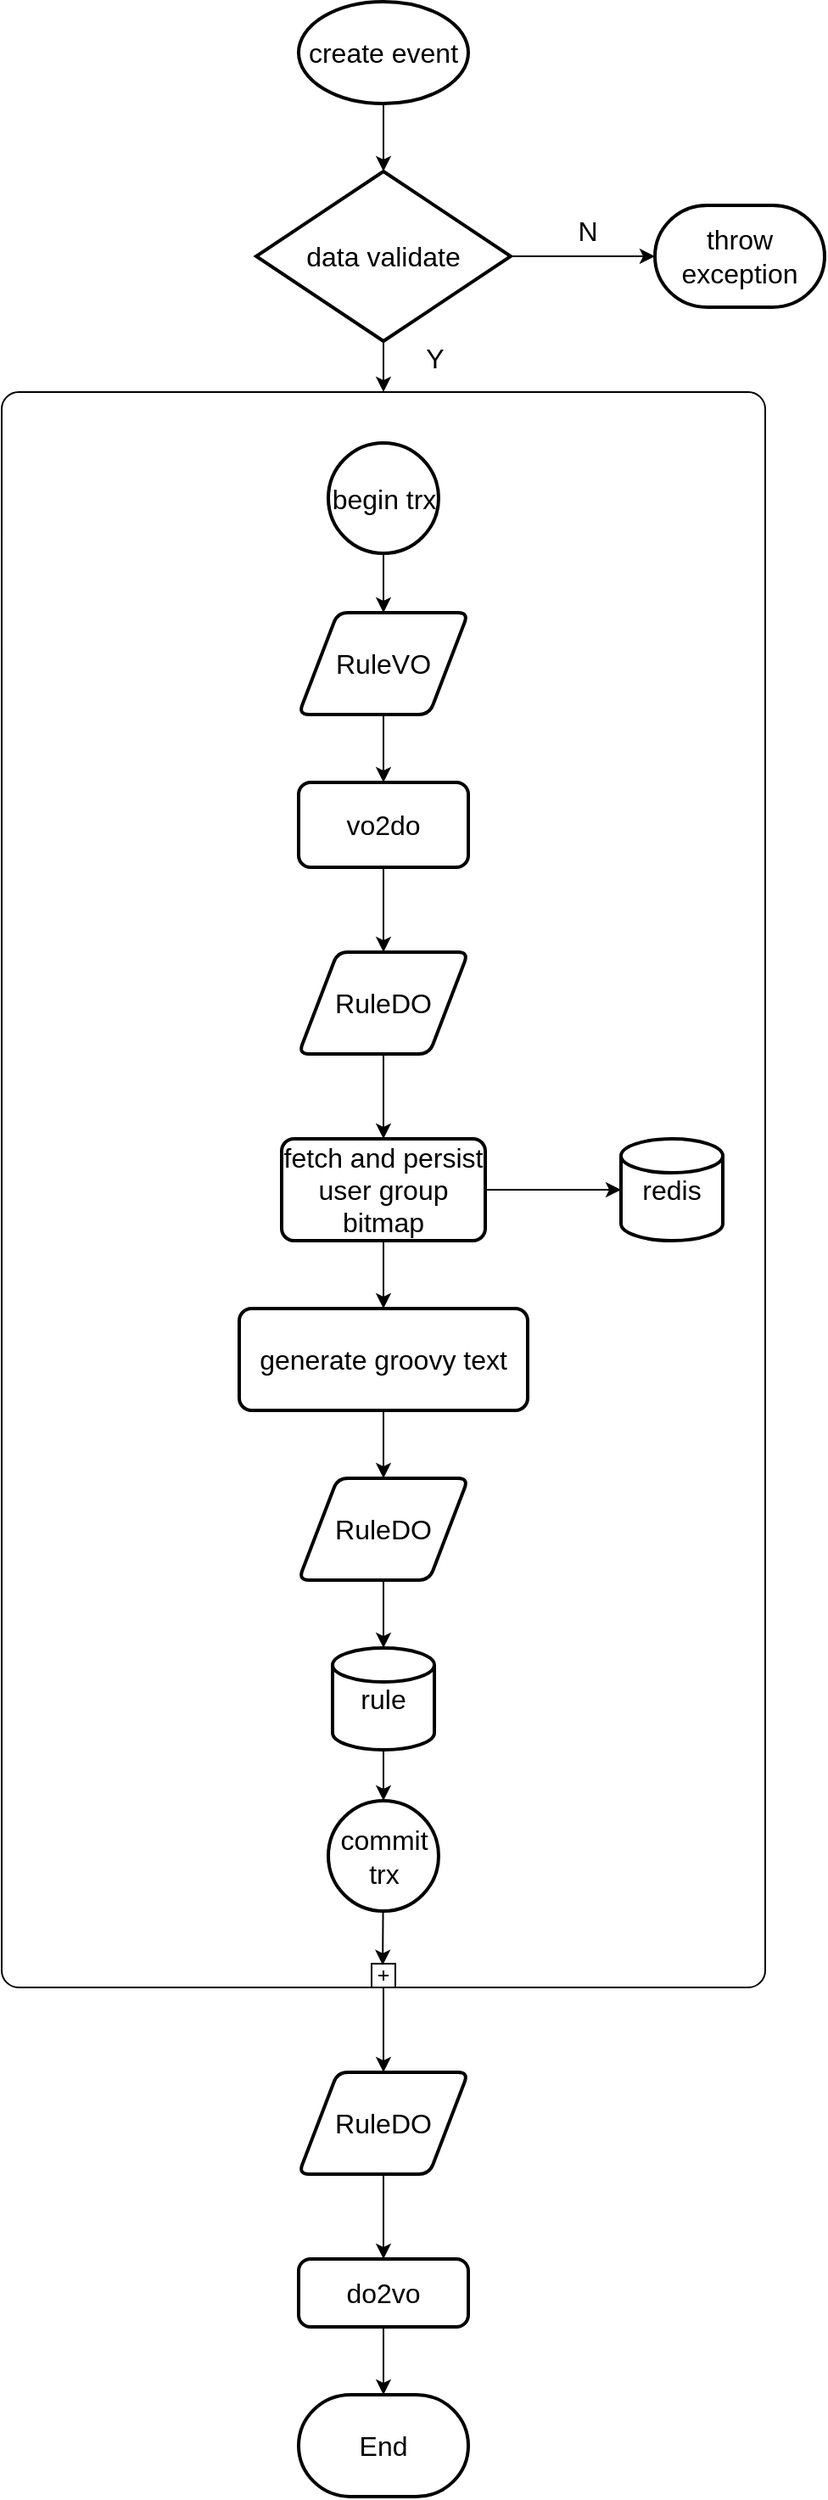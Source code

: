 <mxfile version="20.5.3" type="github">
  <diagram id="C5RBs43oDa-KdzZeNtuy" name="Page-1">
    <mxGraphModel dx="1426" dy="793" grid="1" gridSize="10" guides="1" tooltips="1" connect="1" arrows="1" fold="1" page="1" pageScale="1" pageWidth="3300" pageHeight="4681" math="0" shadow="0">
      <root>
        <mxCell id="WIyWlLk6GJQsqaUBKTNV-0" />
        <mxCell id="WIyWlLk6GJQsqaUBKTNV-1" parent="WIyWlLk6GJQsqaUBKTNV-0" />
        <mxCell id="fS0RfPB_zb-3uNbmco2U-18" style="rounded=0;orthogonalLoop=1;jettySize=auto;html=1;entryX=0.5;entryY=0;entryDx=0;entryDy=0;entryPerimeter=0;" parent="WIyWlLk6GJQsqaUBKTNV-1" source="fS0RfPB_zb-3uNbmco2U-16" target="fS0RfPB_zb-3uNbmco2U-17" edge="1">
          <mxGeometry relative="1" as="geometry" />
        </mxCell>
        <mxCell id="fS0RfPB_zb-3uNbmco2U-16" value="create event" style="strokeWidth=2;html=1;shape=mxgraph.flowchart.start_1;whiteSpace=wrap;fontSize=16;" parent="WIyWlLk6GJQsqaUBKTNV-1" vertex="1">
          <mxGeometry x="670" y="140" width="100" height="60" as="geometry" />
        </mxCell>
        <mxCell id="fS0RfPB_zb-3uNbmco2U-20" style="edgeStyle=orthogonalEdgeStyle;rounded=0;orthogonalLoop=1;jettySize=auto;html=1;entryX=0;entryY=0.5;entryDx=0;entryDy=0;entryPerimeter=0;" parent="WIyWlLk6GJQsqaUBKTNV-1" source="fS0RfPB_zb-3uNbmco2U-17" target="Y9BzoArV1n4RT0-dLKw4-0" edge="1">
          <mxGeometry relative="1" as="geometry">
            <mxPoint x="920" y="290" as="targetPoint" />
          </mxGeometry>
        </mxCell>
        <mxCell id="fS0RfPB_zb-3uNbmco2U-85" style="rounded=0;orthogonalLoop=1;jettySize=auto;html=1;entryX=0.5;entryY=0;entryDx=0;entryDy=0;entryPerimeter=0;fontSize=16;targetPerimeterSpacing=0;" parent="WIyWlLk6GJQsqaUBKTNV-1" source="fS0RfPB_zb-3uNbmco2U-17" target="fS0RfPB_zb-3uNbmco2U-24" edge="1">
          <mxGeometry relative="1" as="geometry" />
        </mxCell>
        <mxCell id="fS0RfPB_zb-3uNbmco2U-17" value="data validate" style="strokeWidth=2;html=1;shape=mxgraph.flowchart.decision;whiteSpace=wrap;fontSize=16;" parent="WIyWlLk6GJQsqaUBKTNV-1" vertex="1">
          <mxGeometry x="645" y="240" width="150" height="100" as="geometry" />
        </mxCell>
        <mxCell id="fS0RfPB_zb-3uNbmco2U-21" value="N" style="text;html=1;align=center;verticalAlign=middle;resizable=0;points=[];autosize=1;strokeColor=none;fillColor=none;fontSize=16;" parent="WIyWlLk6GJQsqaUBKTNV-1" vertex="1">
          <mxGeometry x="820" y="260" width="40" height="30" as="geometry" />
        </mxCell>
        <mxCell id="fS0RfPB_zb-3uNbmco2U-89" style="edgeStyle=none;rounded=0;orthogonalLoop=1;jettySize=auto;html=1;entryX=0.5;entryY=0;entryDx=0;entryDy=0;fontSize=16;targetPerimeterSpacing=0;" parent="WIyWlLk6GJQsqaUBKTNV-1" source="fS0RfPB_zb-3uNbmco2U-24" target="fS0RfPB_zb-3uNbmco2U-88" edge="1">
          <mxGeometry relative="1" as="geometry" />
        </mxCell>
        <mxCell id="hDSJZl-OeeHs49ADf9ct-0" style="edgeStyle=orthogonalEdgeStyle;rounded=0;orthogonalLoop=1;jettySize=auto;html=1;exitX=0.5;exitY=0;exitDx=0;exitDy=0;exitPerimeter=0;entryX=0.5;entryY=0;entryDx=0;entryDy=0;entryPerimeter=0;" parent="WIyWlLk6GJQsqaUBKTNV-1" source="fS0RfPB_zb-3uNbmco2U-24" target="fS0RfPB_zb-3uNbmco2U-35" edge="1">
          <mxGeometry relative="1" as="geometry" />
        </mxCell>
        <mxCell id="fS0RfPB_zb-3uNbmco2U-24" value="" style="points=[[0.25,0,0],[0.5,0,0],[0.75,0,0],[1,0.25,0],[1,0.5,0],[1,0.75,0],[0.75,1,0],[0.5,1,0],[0.25,1,0],[0,0.75,0],[0,0.5,0],[0,0.25,0]];shape=mxgraph.bpmn.task;whiteSpace=wrap;rectStyle=rounded;size=10;html=1;taskMarker=abstract;isLoopSub=1;fontSize=16;movable=1;resizable=1;rotatable=1;deletable=1;editable=1;connectable=1;" parent="WIyWlLk6GJQsqaUBKTNV-1" vertex="1">
          <mxGeometry x="495" y="370" width="450" height="940" as="geometry" />
        </mxCell>
        <mxCell id="fS0RfPB_zb-3uNbmco2U-58" style="edgeStyle=orthogonalEdgeStyle;rounded=0;orthogonalLoop=1;jettySize=auto;html=1;entryX=0.5;entryY=0;entryDx=0;entryDy=0;fontSize=16;" parent="WIyWlLk6GJQsqaUBKTNV-1" source="fS0RfPB_zb-3uNbmco2U-25" target="fS0RfPB_zb-3uNbmco2U-57" edge="1">
          <mxGeometry relative="1" as="geometry" />
        </mxCell>
        <mxCell id="fS0RfPB_zb-3uNbmco2U-25" value="vo2do" style="rounded=1;whiteSpace=wrap;html=1;absoluteArcSize=1;arcSize=14;strokeWidth=2;fontSize=16;" parent="WIyWlLk6GJQsqaUBKTNV-1" vertex="1">
          <mxGeometry x="670" y="600" width="100" height="50" as="geometry" />
        </mxCell>
        <mxCell id="fS0RfPB_zb-3uNbmco2U-37" style="edgeStyle=orthogonalEdgeStyle;rounded=0;orthogonalLoop=1;jettySize=auto;html=1;fontSize=16;" parent="WIyWlLk6GJQsqaUBKTNV-1" source="fS0RfPB_zb-3uNbmco2U-32" target="fS0RfPB_zb-3uNbmco2U-25" edge="1">
          <mxGeometry relative="1" as="geometry" />
        </mxCell>
        <mxCell id="fS0RfPB_zb-3uNbmco2U-32" value="RuleVO" style="shape=parallelogram;html=1;strokeWidth=2;perimeter=parallelogramPerimeter;whiteSpace=wrap;rounded=1;arcSize=12;size=0.23;fontSize=16;" parent="WIyWlLk6GJQsqaUBKTNV-1" vertex="1">
          <mxGeometry x="670" y="500" width="100" height="60" as="geometry" />
        </mxCell>
        <mxCell id="fS0RfPB_zb-3uNbmco2U-36" style="edgeStyle=orthogonalEdgeStyle;rounded=0;orthogonalLoop=1;jettySize=auto;html=1;exitX=0.5;exitY=1;exitDx=0;exitDy=0;exitPerimeter=0;entryX=0.5;entryY=0;entryDx=0;entryDy=0;fontSize=16;" parent="WIyWlLk6GJQsqaUBKTNV-1" source="fS0RfPB_zb-3uNbmco2U-35" target="fS0RfPB_zb-3uNbmco2U-32" edge="1">
          <mxGeometry relative="1" as="geometry" />
        </mxCell>
        <mxCell id="fS0RfPB_zb-3uNbmco2U-35" value="begin trx" style="strokeWidth=2;html=1;shape=mxgraph.flowchart.start_2;whiteSpace=wrap;fontSize=16;" parent="WIyWlLk6GJQsqaUBKTNV-1" vertex="1">
          <mxGeometry x="687.5" y="400" width="65" height="65" as="geometry" />
        </mxCell>
        <mxCell id="fS0RfPB_zb-3uNbmco2U-62" value="" style="edgeStyle=orthogonalEdgeStyle;rounded=0;orthogonalLoop=1;jettySize=auto;html=1;fontSize=16;" parent="WIyWlLk6GJQsqaUBKTNV-1" source="fS0RfPB_zb-3uNbmco2U-57" target="fS0RfPB_zb-3uNbmco2U-61" edge="1">
          <mxGeometry relative="1" as="geometry" />
        </mxCell>
        <mxCell id="fS0RfPB_zb-3uNbmco2U-57" value="RuleDO" style="shape=parallelogram;html=1;strokeWidth=2;perimeter=parallelogramPerimeter;whiteSpace=wrap;rounded=1;arcSize=12;size=0.23;fontSize=16;" parent="WIyWlLk6GJQsqaUBKTNV-1" vertex="1">
          <mxGeometry x="670" y="700" width="100" height="60" as="geometry" />
        </mxCell>
        <mxCell id="fS0RfPB_zb-3uNbmco2U-65" value="" style="edgeStyle=orthogonalEdgeStyle;rounded=0;orthogonalLoop=1;jettySize=auto;html=1;fontSize=16;" parent="WIyWlLk6GJQsqaUBKTNV-1" source="fS0RfPB_zb-3uNbmco2U-61" target="fS0RfPB_zb-3uNbmco2U-64" edge="1">
          <mxGeometry relative="1" as="geometry" />
        </mxCell>
        <mxCell id="fS0RfPB_zb-3uNbmco2U-69" style="edgeStyle=orthogonalEdgeStyle;rounded=0;orthogonalLoop=1;jettySize=auto;html=1;fontSize=16;" parent="WIyWlLk6GJQsqaUBKTNV-1" source="fS0RfPB_zb-3uNbmco2U-61" target="fS0RfPB_zb-3uNbmco2U-66" edge="1">
          <mxGeometry relative="1" as="geometry" />
        </mxCell>
        <mxCell id="fS0RfPB_zb-3uNbmco2U-61" value="fetch and persist user group bitmap" style="whiteSpace=wrap;html=1;fontSize=16;strokeWidth=2;rounded=1;arcSize=12;" parent="WIyWlLk6GJQsqaUBKTNV-1" vertex="1">
          <mxGeometry x="660" y="810" width="120" height="60" as="geometry" />
        </mxCell>
        <mxCell id="fS0RfPB_zb-3uNbmco2U-71" style="edgeStyle=orthogonalEdgeStyle;rounded=0;orthogonalLoop=1;jettySize=auto;html=1;entryX=0.5;entryY=0;entryDx=0;entryDy=0;fontSize=16;" parent="WIyWlLk6GJQsqaUBKTNV-1" source="fS0RfPB_zb-3uNbmco2U-64" target="fS0RfPB_zb-3uNbmco2U-70" edge="1">
          <mxGeometry relative="1" as="geometry" />
        </mxCell>
        <mxCell id="fS0RfPB_zb-3uNbmco2U-64" value="generate groovy text" style="whiteSpace=wrap;html=1;fontSize=16;strokeWidth=2;rounded=1;arcSize=12;" parent="WIyWlLk6GJQsqaUBKTNV-1" vertex="1">
          <mxGeometry x="635" y="910" width="170" height="60" as="geometry" />
        </mxCell>
        <mxCell id="fS0RfPB_zb-3uNbmco2U-66" value="redis" style="strokeWidth=2;html=1;shape=mxgraph.flowchart.database;whiteSpace=wrap;fontSize=16;" parent="WIyWlLk6GJQsqaUBKTNV-1" vertex="1">
          <mxGeometry x="860" y="810" width="60" height="60" as="geometry" />
        </mxCell>
        <mxCell id="fS0RfPB_zb-3uNbmco2U-74" style="edgeStyle=orthogonalEdgeStyle;rounded=0;orthogonalLoop=1;jettySize=auto;html=1;entryX=0.5;entryY=0;entryDx=0;entryDy=0;entryPerimeter=0;fontSize=16;" parent="WIyWlLk6GJQsqaUBKTNV-1" source="fS0RfPB_zb-3uNbmco2U-70" target="fS0RfPB_zb-3uNbmco2U-72" edge="1">
          <mxGeometry relative="1" as="geometry" />
        </mxCell>
        <mxCell id="fS0RfPB_zb-3uNbmco2U-70" value="RuleDO" style="shape=parallelogram;html=1;strokeWidth=2;perimeter=parallelogramPerimeter;whiteSpace=wrap;rounded=1;arcSize=12;size=0.23;fontSize=16;" parent="WIyWlLk6GJQsqaUBKTNV-1" vertex="1">
          <mxGeometry x="670" y="1010" width="100" height="60" as="geometry" />
        </mxCell>
        <mxCell id="fS0RfPB_zb-3uNbmco2U-82" style="edgeStyle=none;rounded=0;orthogonalLoop=1;jettySize=auto;html=1;entryX=0.5;entryY=0;entryDx=0;entryDy=0;entryPerimeter=0;fontSize=16;" parent="WIyWlLk6GJQsqaUBKTNV-1" source="fS0RfPB_zb-3uNbmco2U-72" target="fS0RfPB_zb-3uNbmco2U-81" edge="1">
          <mxGeometry relative="1" as="geometry" />
        </mxCell>
        <mxCell id="fS0RfPB_zb-3uNbmco2U-72" value="rule" style="strokeWidth=2;html=1;shape=mxgraph.flowchart.database;whiteSpace=wrap;fontSize=16;" parent="WIyWlLk6GJQsqaUBKTNV-1" vertex="1">
          <mxGeometry x="690" y="1110" width="60" height="60" as="geometry" />
        </mxCell>
        <mxCell id="fS0RfPB_zb-3uNbmco2U-83" style="edgeStyle=none;rounded=0;orthogonalLoop=1;jettySize=auto;html=1;entryX=0.499;entryY=0.986;entryDx=0;entryDy=0;entryPerimeter=0;fontSize=16;" parent="WIyWlLk6GJQsqaUBKTNV-1" source="fS0RfPB_zb-3uNbmco2U-81" target="fS0RfPB_zb-3uNbmco2U-24" edge="1">
          <mxGeometry relative="1" as="geometry" />
        </mxCell>
        <mxCell id="fS0RfPB_zb-3uNbmco2U-81" value="commit trx" style="strokeWidth=2;html=1;shape=mxgraph.flowchart.start_2;whiteSpace=wrap;fontSize=16;" parent="WIyWlLk6GJQsqaUBKTNV-1" vertex="1">
          <mxGeometry x="687.5" y="1200" width="65" height="65" as="geometry" />
        </mxCell>
        <mxCell id="fS0RfPB_zb-3uNbmco2U-87" value="Y" style="text;html=1;align=center;verticalAlign=middle;resizable=0;points=[];autosize=1;strokeColor=none;fillColor=none;fontSize=16;" parent="WIyWlLk6GJQsqaUBKTNV-1" vertex="1">
          <mxGeometry x="735" y="335" width="30" height="30" as="geometry" />
        </mxCell>
        <mxCell id="fS0RfPB_zb-3uNbmco2U-91" style="edgeStyle=none;rounded=0;orthogonalLoop=1;jettySize=auto;html=1;entryX=0.5;entryY=0;entryDx=0;entryDy=0;fontSize=16;targetPerimeterSpacing=0;" parent="WIyWlLk6GJQsqaUBKTNV-1" source="fS0RfPB_zb-3uNbmco2U-88" target="fS0RfPB_zb-3uNbmco2U-90" edge="1">
          <mxGeometry relative="1" as="geometry" />
        </mxCell>
        <mxCell id="fS0RfPB_zb-3uNbmco2U-88" value="RuleDO" style="shape=parallelogram;html=1;strokeWidth=2;perimeter=parallelogramPerimeter;whiteSpace=wrap;rounded=1;arcSize=12;size=0.23;fontSize=16;" parent="WIyWlLk6GJQsqaUBKTNV-1" vertex="1">
          <mxGeometry x="670" y="1360" width="100" height="60" as="geometry" />
        </mxCell>
        <mxCell id="fS0RfPB_zb-3uNbmco2U-93" style="edgeStyle=none;rounded=0;orthogonalLoop=1;jettySize=auto;html=1;entryX=0.5;entryY=0;entryDx=0;entryDy=0;entryPerimeter=0;fontSize=16;targetPerimeterSpacing=0;" parent="WIyWlLk6GJQsqaUBKTNV-1" source="fS0RfPB_zb-3uNbmco2U-90" target="Y9BzoArV1n4RT0-dLKw4-1" edge="1">
          <mxGeometry relative="1" as="geometry">
            <mxPoint x="720" y="1550" as="targetPoint" />
          </mxGeometry>
        </mxCell>
        <mxCell id="fS0RfPB_zb-3uNbmco2U-90" value="do2vo" style="rounded=1;whiteSpace=wrap;html=1;absoluteArcSize=1;arcSize=14;strokeWidth=2;fontSize=16;" parent="WIyWlLk6GJQsqaUBKTNV-1" vertex="1">
          <mxGeometry x="670" y="1470" width="100" height="40" as="geometry" />
        </mxCell>
        <mxCell id="Y9BzoArV1n4RT0-dLKw4-0" value="&lt;span style=&quot;font-size: 16px;&quot;&gt;throw exception&lt;/span&gt;" style="strokeWidth=2;html=1;shape=mxgraph.flowchart.terminator;whiteSpace=wrap;" vertex="1" parent="WIyWlLk6GJQsqaUBKTNV-1">
          <mxGeometry x="880" y="260" width="100" height="60" as="geometry" />
        </mxCell>
        <mxCell id="Y9BzoArV1n4RT0-dLKw4-1" value="End" style="strokeWidth=2;html=1;shape=mxgraph.flowchart.terminator;whiteSpace=wrap;fontSize=16;" vertex="1" parent="WIyWlLk6GJQsqaUBKTNV-1">
          <mxGeometry x="670" y="1550" width="100" height="60" as="geometry" />
        </mxCell>
      </root>
    </mxGraphModel>
  </diagram>
</mxfile>
